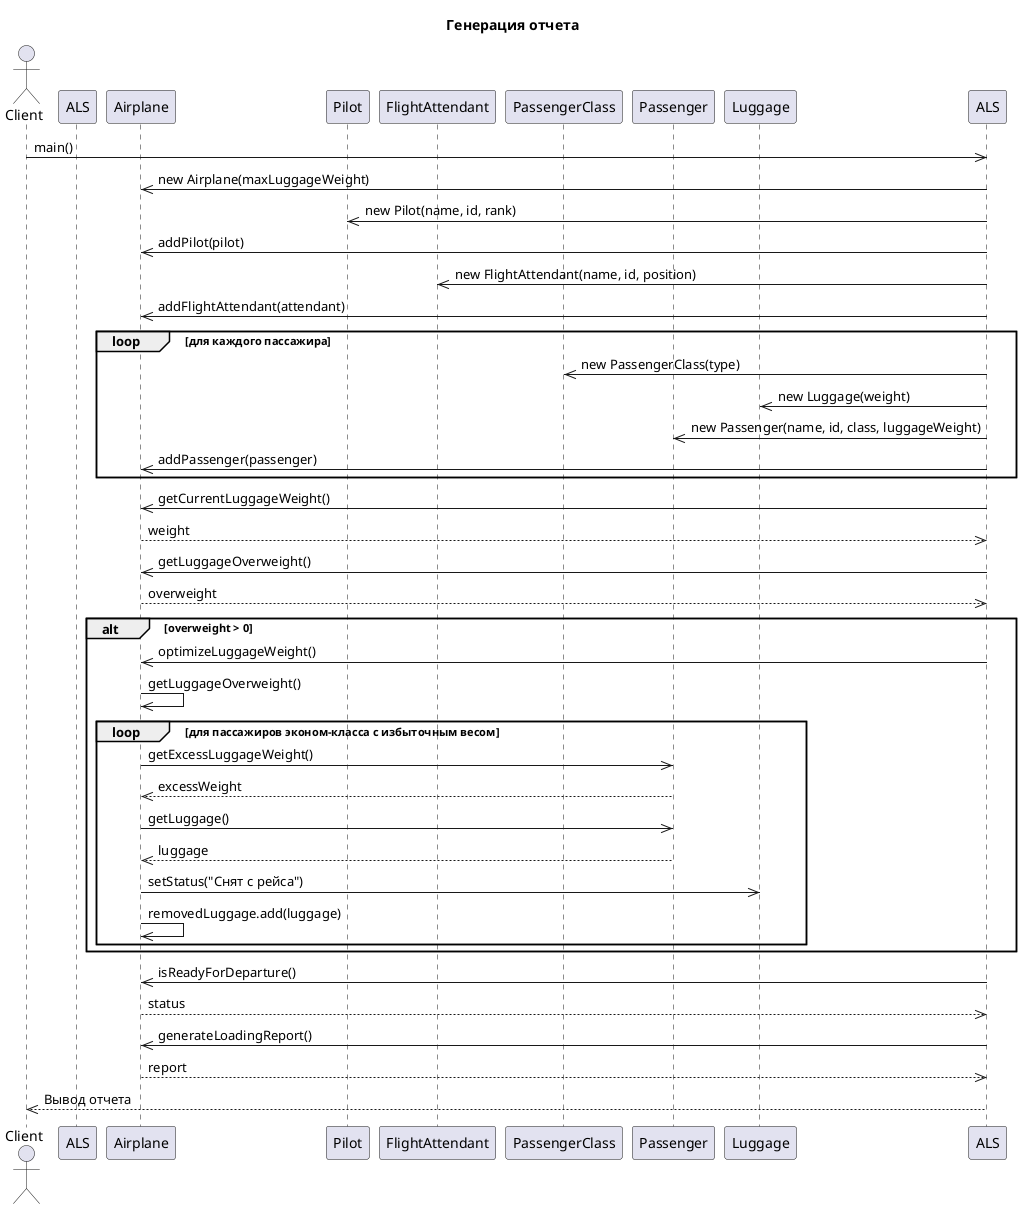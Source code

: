 @startuml

    actor Client
    participant ALS as AirplaneLoadingSystem
    participant Airplane
    participant Pilot
    participant FlightAttendant
    participant PassengerClass
    participant Passenger
    participant Luggage
    
    Client->>ALS: main()
    ALS->>Airplane: new Airplane(maxLuggageWeight)
    
    title Добавление персонала
    ALS->>Pilot: new Pilot(name, id, rank)
    ALS->>Airplane: addPilot(pilot)
    ALS->>FlightAttendant: new FlightAttendant(name, id, position)
    ALS->>Airplane: addFlightAttendant(attendant)
    
    title Добавление пассажиров
    loop для каждого пассажира
        ALS->>PassengerClass: new PassengerClass(type)
        ALS->>Luggage: new Luggage(weight)
        ALS->>Passenger: new Passenger(name, id, class, luggageWeight)
        ALS->>Airplane: addPassenger(passenger)
    end
    
    title Проверка и оптимизация веса багажа
    ALS->>Airplane: getCurrentLuggageWeight()
    Airplane-->>ALS: weight
    ALS->>Airplane: getLuggageOverweight()
    Airplane-->>ALS: overweight
    
    title Оптимизация веса багажа при необходимости
    alt overweight > 0
        ALS->>Airplane: optimizeLuggageWeight()
        
        title Внутренняя логика оптимизации
        Airplane->>Airplane: getLuggageOverweight()
        
        loop для пассажиров эконом-класса с избыточным весом
            Airplane->>Passenger: getExcessLuggageWeight()
            Passenger-->>Airplane: excessWeight
            Airplane->>Passenger: getLuggage()
            Passenger-->>Airplane: luggage
            Airplane->>Luggage: setStatus("Снят с рейса")
            Airplane->>Airplane: removedLuggage.add(luggage)
        end
    end
    
    title Проверка готовности самолета к отправлению
    ALS->>Airplane: isReadyForDeparture()
    Airplane-->>ALS: status
    
    title Генерация отчета
    ALS->>Airplane: generateLoadingReport()
    Airplane-->>ALS: report
    ALS-->>Client: Вывод отчета

@enduml